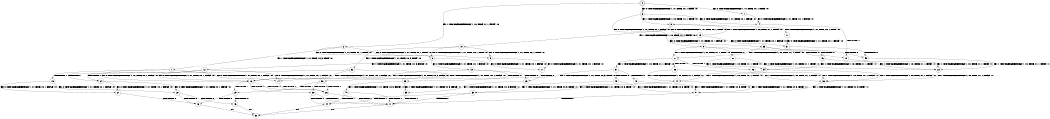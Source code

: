 digraph BCG {
size = "7, 10.5";
center = TRUE;
node [shape = circle];
0 [peripheries = 2];
0 -> 1 [label = "EX !0 !ATOMIC_EXCH_BRANCH (1, +1, TRUE, +0, 1, TRUE) !:0:"];
0 -> 2 [label = "EX !1 !ATOMIC_EXCH_BRANCH (1, +0, TRUE, +1, 1, FALSE) !:0:"];
0 -> 3 [label = "EX !0 !ATOMIC_EXCH_BRANCH (1, +1, TRUE, +0, 1, TRUE) !:0:"];
1 -> 4 [label = "EX !0 !ATOMIC_EXCH_BRANCH (1, +1, TRUE, +0, 1, FALSE) !:0:"];
2 -> 5 [label = "EX !0 !ATOMIC_EXCH_BRANCH (1, +1, TRUE, +0, 1, TRUE) !:0:"];
2 -> 6 [label = "EX !0 !ATOMIC_EXCH_BRANCH (1, +1, TRUE, +0, 1, TRUE) !:0:"];
2 -> 7 [label = "EX !1 !ATOMIC_EXCH_BRANCH (1, +1, TRUE, +0, 3, TRUE) !:0:"];
3 -> 4 [label = "EX !0 !ATOMIC_EXCH_BRANCH (1, +1, TRUE, +0, 1, FALSE) !:0:"];
3 -> 8 [label = "EX !1 !ATOMIC_EXCH_BRANCH (1, +0, TRUE, +1, 1, TRUE) !:0:"];
3 -> 9 [label = "EX !0 !ATOMIC_EXCH_BRANCH (1, +1, TRUE, +0, 1, FALSE) !:0:"];
4 -> 10 [label = "TERMINATE !0"];
5 -> 11 [label = "EX !0 !ATOMIC_EXCH_BRANCH (1, +1, TRUE, +0, 1, FALSE) !:0:"];
6 -> 11 [label = "EX !0 !ATOMIC_EXCH_BRANCH (1, +1, TRUE, +0, 1, FALSE) !:0:"];
6 -> 12 [label = "EX !1 !ATOMIC_EXCH_BRANCH (1, +1, TRUE, +0, 3, FALSE) !:0:"];
6 -> 13 [label = "EX !0 !ATOMIC_EXCH_BRANCH (1, +1, TRUE, +0, 1, FALSE) !:0:"];
7 -> 14 [label = "EX !0 !ATOMIC_EXCH_BRANCH (1, +1, TRUE, +0, 1, FALSE) !:0:"];
7 -> 15 [label = "TERMINATE !1"];
7 -> 16 [label = "EX !0 !ATOMIC_EXCH_BRANCH (1, +1, TRUE, +0, 1, FALSE) !:0:"];
8 -> 17 [label = "EX !0 !ATOMIC_EXCH_BRANCH (1, +1, TRUE, +0, 1, TRUE) !:0:"];
8 -> 18 [label = "EX !1 !ATOMIC_EXCH_BRANCH (1, +0, TRUE, +1, 1, FALSE) !:0:"];
8 -> 19 [label = "EX !0 !ATOMIC_EXCH_BRANCH (1, +1, TRUE, +0, 1, TRUE) !:0:"];
9 -> 10 [label = "TERMINATE !0"];
9 -> 20 [label = "TERMINATE !0"];
9 -> 21 [label = "EX !1 !ATOMIC_EXCH_BRANCH (1, +0, TRUE, +1, 1, TRUE) !:0:"];
10 -> 22 [label = "EX !1 !ATOMIC_EXCH_BRANCH (1, +0, TRUE, +1, 1, TRUE) !:1:"];
11 -> 23 [label = "TERMINATE !0"];
12 -> 14 [label = "EX !0 !ATOMIC_EXCH_BRANCH (1, +1, TRUE, +0, 1, FALSE) !:0:"];
12 -> 24 [label = "TERMINATE !1"];
12 -> 16 [label = "EX !0 !ATOMIC_EXCH_BRANCH (1, +1, TRUE, +0, 1, FALSE) !:0:"];
13 -> 23 [label = "TERMINATE !0"];
13 -> 25 [label = "TERMINATE !0"];
13 -> 16 [label = "EX !1 !ATOMIC_EXCH_BRANCH (1, +1, TRUE, +0, 3, FALSE) !:0:"];
14 -> 26 [label = "TERMINATE !0"];
15 -> 27 [label = "EX !0 !ATOMIC_EXCH_BRANCH (1, +1, TRUE, +0, 1, FALSE) !:0:"];
15 -> 28 [label = "EX !0 !ATOMIC_EXCH_BRANCH (1, +1, TRUE, +0, 1, FALSE) !:0:"];
16 -> 26 [label = "TERMINATE !0"];
16 -> 29 [label = "TERMINATE !1"];
16 -> 30 [label = "TERMINATE !0"];
17 -> 31 [label = "EX !0 !ATOMIC_EXCH_BRANCH (1, +1, TRUE, +0, 1, FALSE) !:0:"];
18 -> 5 [label = "EX !0 !ATOMIC_EXCH_BRANCH (1, +1, TRUE, +0, 1, TRUE) !:0:"];
18 -> 32 [label = "EX !1 !ATOMIC_EXCH_BRANCH (1, +1, TRUE, +0, 3, TRUE) !:0:"];
18 -> 6 [label = "EX !0 !ATOMIC_EXCH_BRANCH (1, +1, TRUE, +0, 1, TRUE) !:0:"];
19 -> 31 [label = "EX !0 !ATOMIC_EXCH_BRANCH (1, +1, TRUE, +0, 1, FALSE) !:0:"];
19 -> 8 [label = "EX !1 !ATOMIC_EXCH_BRANCH (1, +0, TRUE, +1, 1, TRUE) !:0:"];
19 -> 33 [label = "EX !0 !ATOMIC_EXCH_BRANCH (1, +1, TRUE, +0, 1, FALSE) !:0:"];
20 -> 22 [label = "EX !1 !ATOMIC_EXCH_BRANCH (1, +0, TRUE, +1, 1, TRUE) !:1:"];
20 -> 34 [label = "EX !1 !ATOMIC_EXCH_BRANCH (1, +0, TRUE, +1, 1, TRUE) !:1:"];
21 -> 35 [label = "TERMINATE !0"];
21 -> 36 [label = "TERMINATE !0"];
21 -> 37 [label = "EX !1 !ATOMIC_EXCH_BRANCH (1, +0, TRUE, +1, 1, FALSE) !:0:"];
22 -> 38 [label = "EX !1 !ATOMIC_EXCH_BRANCH (1, +0, TRUE, +1, 1, FALSE) !:1:"];
23 -> 39 [label = "EX !1 !ATOMIC_EXCH_BRANCH (1, +1, TRUE, +0, 3, FALSE) !:1:"];
24 -> 27 [label = "EX !0 !ATOMIC_EXCH_BRANCH (1, +1, TRUE, +0, 1, FALSE) !:0:"];
24 -> 28 [label = "EX !0 !ATOMIC_EXCH_BRANCH (1, +1, TRUE, +0, 1, FALSE) !:0:"];
25 -> 39 [label = "EX !1 !ATOMIC_EXCH_BRANCH (1, +1, TRUE, +0, 3, FALSE) !:1:"];
25 -> 40 [label = "EX !1 !ATOMIC_EXCH_BRANCH (1, +1, TRUE, +0, 3, FALSE) !:1:"];
26 -> 41 [label = "TERMINATE !1"];
27 -> 42 [label = "TERMINATE !0"];
28 -> 42 [label = "TERMINATE !0"];
28 -> 43 [label = "TERMINATE !0"];
29 -> 42 [label = "TERMINATE !0"];
29 -> 43 [label = "TERMINATE !0"];
30 -> 41 [label = "TERMINATE !1"];
30 -> 44 [label = "TERMINATE !1"];
31 -> 45 [label = "TERMINATE !0"];
32 -> 14 [label = "EX !0 !ATOMIC_EXCH_BRANCH (1, +1, TRUE, +0, 1, FALSE) !:0:"];
32 -> 24 [label = "TERMINATE !1"];
32 -> 16 [label = "EX !0 !ATOMIC_EXCH_BRANCH (1, +1, TRUE, +0, 1, FALSE) !:0:"];
33 -> 45 [label = "TERMINATE !0"];
33 -> 46 [label = "TERMINATE !0"];
33 -> 21 [label = "EX !1 !ATOMIC_EXCH_BRANCH (1, +0, TRUE, +1, 1, TRUE) !:0:"];
34 -> 38 [label = "EX !1 !ATOMIC_EXCH_BRANCH (1, +0, TRUE, +1, 1, FALSE) !:1:"];
34 -> 47 [label = "EX !1 !ATOMIC_EXCH_BRANCH (1, +0, TRUE, +1, 1, FALSE) !:1:"];
35 -> 38 [label = "EX !1 !ATOMIC_EXCH_BRANCH (1, +0, TRUE, +1, 1, FALSE) !:1:"];
36 -> 38 [label = "EX !1 !ATOMIC_EXCH_BRANCH (1, +0, TRUE, +1, 1, FALSE) !:1:"];
36 -> 47 [label = "EX !1 !ATOMIC_EXCH_BRANCH (1, +0, TRUE, +1, 1, FALSE) !:1:"];
37 -> 48 [label = "TERMINATE !0"];
37 -> 49 [label = "TERMINATE !0"];
37 -> 50 [label = "EX !1 !ATOMIC_EXCH_BRANCH (1, +1, TRUE, +0, 3, TRUE) !:0:"];
38 -> 51 [label = "EX !1 !ATOMIC_EXCH_BRANCH (1, +1, TRUE, +0, 3, TRUE) !:1:"];
39 -> 41 [label = "TERMINATE !1"];
40 -> 41 [label = "TERMINATE !1"];
40 -> 44 [label = "TERMINATE !1"];
41 -> 52 [label = "exit"];
42 -> 52 [label = "exit"];
43 -> 52 [label = "exit"];
44 -> 52 [label = "exit"];
45 -> 22 [label = "EX !1 !ATOMIC_EXCH_BRANCH (1, +0, TRUE, +1, 1, TRUE) !:1:"];
46 -> 22 [label = "EX !1 !ATOMIC_EXCH_BRANCH (1, +0, TRUE, +1, 1, TRUE) !:1:"];
46 -> 34 [label = "EX !1 !ATOMIC_EXCH_BRANCH (1, +0, TRUE, +1, 1, TRUE) !:1:"];
47 -> 51 [label = "EX !1 !ATOMIC_EXCH_BRANCH (1, +1, TRUE, +0, 3, TRUE) !:1:"];
47 -> 53 [label = "EX !1 !ATOMIC_EXCH_BRANCH (1, +1, TRUE, +0, 3, TRUE) !:1:"];
48 -> 51 [label = "EX !1 !ATOMIC_EXCH_BRANCH (1, +1, TRUE, +0, 3, TRUE) !:1:"];
49 -> 51 [label = "EX !1 !ATOMIC_EXCH_BRANCH (1, +1, TRUE, +0, 3, TRUE) !:1:"];
49 -> 53 [label = "EX !1 !ATOMIC_EXCH_BRANCH (1, +1, TRUE, +0, 3, TRUE) !:1:"];
50 -> 26 [label = "TERMINATE !0"];
50 -> 29 [label = "TERMINATE !1"];
50 -> 30 [label = "TERMINATE !0"];
51 -> 41 [label = "TERMINATE !1"];
53 -> 41 [label = "TERMINATE !1"];
53 -> 44 [label = "TERMINATE !1"];
}
